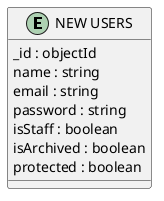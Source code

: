 @startuml NEW_USERS_Diagram

entity "NEW USERS" as NEW_USERS {
  _id : objectId
  name : string
  email : string
  password : string
  isStaff : boolean
  isArchived : boolean
  protected : boolean
}

@enduml